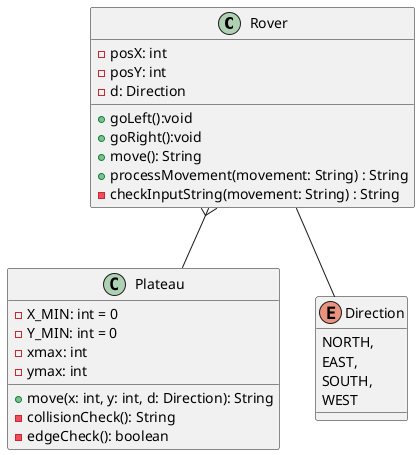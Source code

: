 @startuml
'https://plantuml.com/class-diagram

Rover }-- Plateau
Rover -- Direction


class Plateau {
- X_MIN: int = 0
- Y_MIN: int = 0
- xmax: int
- ymax: int

+ move(x: int, y: int, d: Direction): String
- collisionCheck(): String
- edgeCheck(): boolean
}

class Rover {
    - posX: int
    - posY: int
    - d: Direction

    + goLeft():void
    + goRight():void
    + move(): String
    + processMovement(movement: String) : String
    - checkInputString(movement: String) : String
}


enum Direction {
NORTH,
EAST,
SOUTH,
WEST
}

@enduml